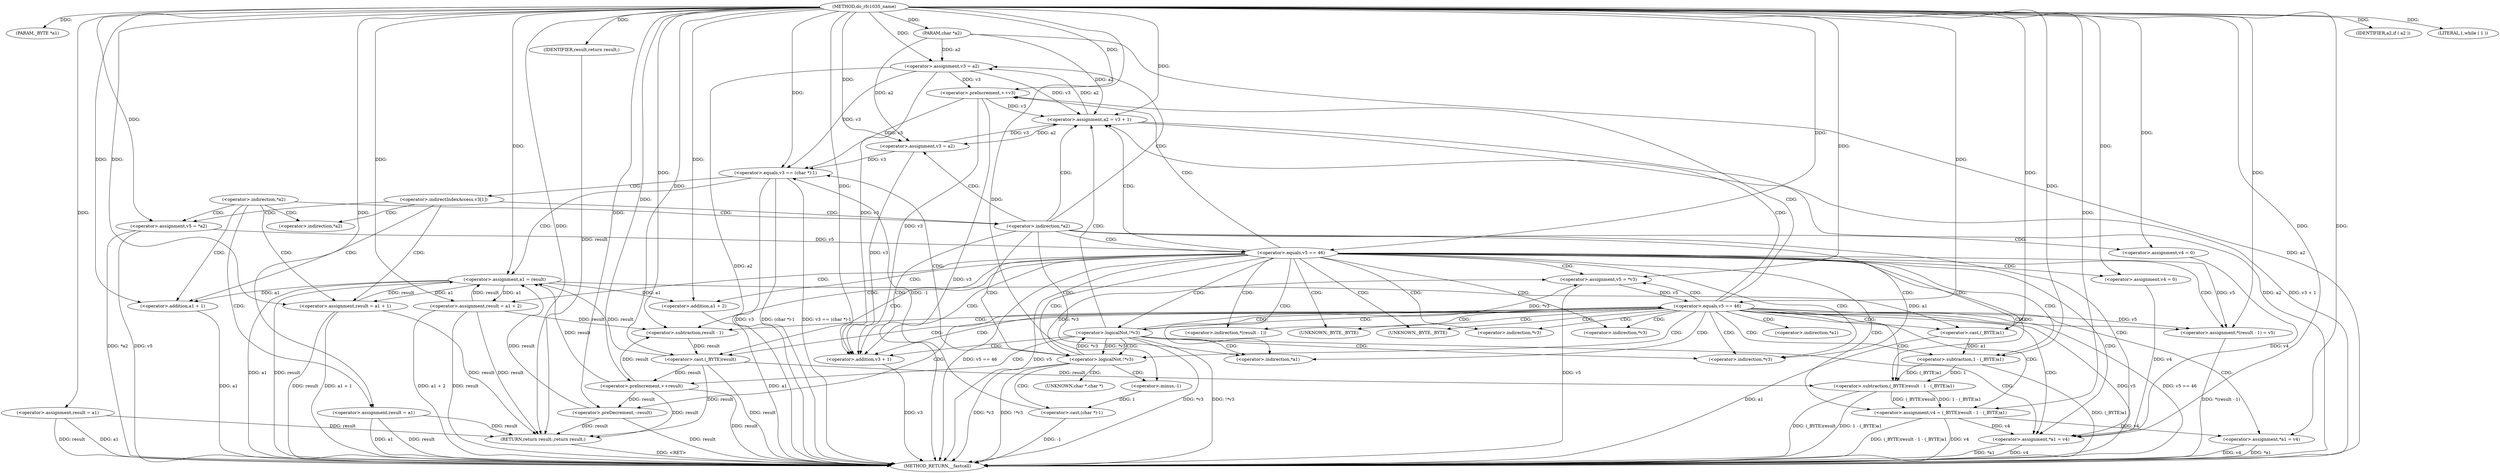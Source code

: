 digraph do_rfc1035_name {  
"1000105" [label = "(METHOD,do_rfc1035_name)" ]
"1000245" [label = "(METHOD_RETURN,__fastcall)" ]
"1000106" [label = "(PARAM,_BYTE *a1)" ]
"1000107" [label = "(PARAM,char *a2)" ]
"1000113" [label = "(<operator>.assignment,result = a1)" ]
"1000117" [label = "(IDENTIFIER,a2,if ( a2 ))" ]
"1000125" [label = "(<operator>.assignment,v5 = *a2)" ]
"1000129" [label = "(<operator>.assignment,result = a1 + 1)" ]
"1000131" [label = "(<operator>.addition,a1 + 1)" ]
"1000138" [label = "(<operator>.assignment,v3 = a2)" ]
"1000142" [label = "(<operator>.equals,v5 == 46)" ]
"1000146" [label = "(<operator>.assignment,v4 = 0)" ]
"1000151" [label = "(<operator>.assignment,result = a1 + 2)" ]
"1000153" [label = "(<operator>.addition,a1 + 2)" ]
"1000157" [label = "(LITERAL,1,while ( 1 ))" ]
"1000159" [label = "(<operator>.assignment,*(result - 1) = v5)" ]
"1000161" [label = "(<operator>.subtraction,result - 1)" ]
"1000165" [label = "(<operator>.preIncrement,++v3)" ]
"1000167" [label = "(<operator>.assignment,v4 = (_BYTE)result - 1 - (_BYTE)a1)" ]
"1000169" [label = "(<operator>.subtraction,(_BYTE)result - 1 - (_BYTE)a1)" ]
"1000170" [label = "(<operator>.cast,(_BYTE)result)" ]
"1000173" [label = "(<operator>.subtraction,1 - (_BYTE)a1)" ]
"1000175" [label = "(<operator>.cast,(_BYTE)a1)" ]
"1000178" [label = "(<operator>.assignment,v5 = *v3)" ]
"1000183" [label = "(<operator>.logicalNot,!*v3)" ]
"1000187" [label = "(<operator>.preIncrement,++result)" ]
"1000190" [label = "(<operator>.equals,v5 == 46)" ]
"1000194" [label = "(<operator>.preDecrement,--result)" ]
"1000196" [label = "(<operator>.assignment,*a1 = v4)" ]
"1000203" [label = "(<operator>.assignment,v3 = a2)" ]
"1000206" [label = "(<operator>.assignment,v4 = 0)" ]
"1000209" [label = "(<operator>.assignment,*a1 = v4)" ]
"1000214" [label = "(<operator>.assignment,a2 = v3 + 1)" ]
"1000216" [label = "(<operator>.addition,v3 + 1)" ]
"1000220" [label = "(<operator>.logicalNot,!*v3)" ]
"1000225" [label = "(<operator>.equals,v3 == (char *)-1)" ]
"1000227" [label = "(<operator>.cast,(char *)-1)" ]
"1000229" [label = "(<operator>.minus,-1)" ]
"1000232" [label = "(<operator>.assignment,a1 = result)" ]
"1000240" [label = "(<operator>.assignment,result = a1)" ]
"1000243" [label = "(RETURN,return result;,return result;)" ]
"1000244" [label = "(IDENTIFIER,result,return result;)" ]
"1000120" [label = "(<operator>.indirection,*a2)" ]
"1000127" [label = "(<operator>.indirection,*a2)" ]
"1000135" [label = "(<operator>.indirection,*a2)" ]
"1000160" [label = "(<operator>.indirection,*(result - 1))" ]
"1000171" [label = "(UNKNOWN,_BYTE,_BYTE)" ]
"1000176" [label = "(UNKNOWN,_BYTE,_BYTE)" ]
"1000180" [label = "(<operator>.indirection,*v3)" ]
"1000184" [label = "(<operator>.indirection,*v3)" ]
"1000197" [label = "(<operator>.indirection,*a1)" ]
"1000210" [label = "(<operator>.indirection,*a1)" ]
"1000221" [label = "(<operator>.indirection,*v3)" ]
"1000228" [label = "(UNKNOWN,char *,char *)" ]
"1000235" [label = "(<operator>.indirectIndexAccess,v3[1])" ]
  "1000243" -> "1000245"  [ label = "DDG: <RET>"] 
  "1000165" -> "1000245"  [ label = "DDG: v3"] 
  "1000232" -> "1000245"  [ label = "DDG: a1"] 
  "1000129" -> "1000245"  [ label = "DDG: a1 + 1"] 
  "1000138" -> "1000245"  [ label = "DDG: a2"] 
  "1000209" -> "1000245"  [ label = "DDG: v4"] 
  "1000142" -> "1000245"  [ label = "DDG: v5"] 
  "1000107" -> "1000245"  [ label = "DDG: a2"] 
  "1000190" -> "1000245"  [ label = "DDG: v5"] 
  "1000196" -> "1000245"  [ label = "DDG: v4"] 
  "1000125" -> "1000245"  [ label = "DDG: *a2"] 
  "1000142" -> "1000245"  [ label = "DDG: v5 == 46"] 
  "1000183" -> "1000245"  [ label = "DDG: *v3"] 
  "1000216" -> "1000245"  [ label = "DDG: v3"] 
  "1000227" -> "1000245"  [ label = "DDG: -1"] 
  "1000220" -> "1000245"  [ label = "DDG: *v3"] 
  "1000151" -> "1000245"  [ label = "DDG: result"] 
  "1000232" -> "1000245"  [ label = "DDG: result"] 
  "1000220" -> "1000245"  [ label = "DDG: !*v3"] 
  "1000129" -> "1000245"  [ label = "DDG: result"] 
  "1000225" -> "1000245"  [ label = "DDG: v3"] 
  "1000240" -> "1000245"  [ label = "DDG: result"] 
  "1000183" -> "1000245"  [ label = "DDG: !*v3"] 
  "1000225" -> "1000245"  [ label = "DDG: (char *)-1"] 
  "1000151" -> "1000245"  [ label = "DDG: a1 + 2"] 
  "1000190" -> "1000245"  [ label = "DDG: v5 == 46"] 
  "1000214" -> "1000245"  [ label = "DDG: a2"] 
  "1000113" -> "1000245"  [ label = "DDG: a1"] 
  "1000225" -> "1000245"  [ label = "DDG: v3 == (char *)-1"] 
  "1000169" -> "1000245"  [ label = "DDG: (_BYTE)result"] 
  "1000187" -> "1000245"  [ label = "DDG: result"] 
  "1000125" -> "1000245"  [ label = "DDG: v5"] 
  "1000113" -> "1000245"  [ label = "DDG: result"] 
  "1000175" -> "1000245"  [ label = "DDG: a1"] 
  "1000240" -> "1000245"  [ label = "DDG: a1"] 
  "1000178" -> "1000245"  [ label = "DDG: v5"] 
  "1000167" -> "1000245"  [ label = "DDG: (_BYTE)result - 1 - (_BYTE)a1"] 
  "1000214" -> "1000245"  [ label = "DDG: v3 + 1"] 
  "1000169" -> "1000245"  [ label = "DDG: 1 - (_BYTE)a1"] 
  "1000209" -> "1000245"  [ label = "DDG: *a1"] 
  "1000159" -> "1000245"  [ label = "DDG: *(result - 1)"] 
  "1000194" -> "1000245"  [ label = "DDG: result"] 
  "1000173" -> "1000245"  [ label = "DDG: (_BYTE)a1"] 
  "1000170" -> "1000245"  [ label = "DDG: result"] 
  "1000196" -> "1000245"  [ label = "DDG: *a1"] 
  "1000153" -> "1000245"  [ label = "DDG: a1"] 
  "1000167" -> "1000245"  [ label = "DDG: v4"] 
  "1000131" -> "1000245"  [ label = "DDG: a1"] 
  "1000105" -> "1000106"  [ label = "DDG: "] 
  "1000105" -> "1000107"  [ label = "DDG: "] 
  "1000105" -> "1000113"  [ label = "DDG: "] 
  "1000105" -> "1000117"  [ label = "DDG: "] 
  "1000105" -> "1000125"  [ label = "DDG: "] 
  "1000232" -> "1000129"  [ label = "DDG: a1"] 
  "1000105" -> "1000129"  [ label = "DDG: "] 
  "1000232" -> "1000131"  [ label = "DDG: a1"] 
  "1000105" -> "1000131"  [ label = "DDG: "] 
  "1000214" -> "1000138"  [ label = "DDG: a2"] 
  "1000107" -> "1000138"  [ label = "DDG: a2"] 
  "1000105" -> "1000138"  [ label = "DDG: "] 
  "1000125" -> "1000142"  [ label = "DDG: v5"] 
  "1000105" -> "1000142"  [ label = "DDG: "] 
  "1000105" -> "1000146"  [ label = "DDG: "] 
  "1000105" -> "1000151"  [ label = "DDG: "] 
  "1000232" -> "1000151"  [ label = "DDG: a1"] 
  "1000105" -> "1000153"  [ label = "DDG: "] 
  "1000232" -> "1000153"  [ label = "DDG: a1"] 
  "1000105" -> "1000157"  [ label = "DDG: "] 
  "1000142" -> "1000159"  [ label = "DDG: v5"] 
  "1000190" -> "1000159"  [ label = "DDG: v5"] 
  "1000105" -> "1000159"  [ label = "DDG: "] 
  "1000151" -> "1000161"  [ label = "DDG: result"] 
  "1000187" -> "1000161"  [ label = "DDG: result"] 
  "1000105" -> "1000161"  [ label = "DDG: "] 
  "1000138" -> "1000165"  [ label = "DDG: v3"] 
  "1000105" -> "1000165"  [ label = "DDG: "] 
  "1000169" -> "1000167"  [ label = "DDG: (_BYTE)result"] 
  "1000169" -> "1000167"  [ label = "DDG: 1 - (_BYTE)a1"] 
  "1000105" -> "1000167"  [ label = "DDG: "] 
  "1000170" -> "1000169"  [ label = "DDG: result"] 
  "1000161" -> "1000170"  [ label = "DDG: result"] 
  "1000105" -> "1000170"  [ label = "DDG: "] 
  "1000173" -> "1000169"  [ label = "DDG: 1"] 
  "1000173" -> "1000169"  [ label = "DDG: (_BYTE)a1"] 
  "1000105" -> "1000173"  [ label = "DDG: "] 
  "1000175" -> "1000173"  [ label = "DDG: a1"] 
  "1000105" -> "1000175"  [ label = "DDG: "] 
  "1000232" -> "1000175"  [ label = "DDG: a1"] 
  "1000183" -> "1000178"  [ label = "DDG: *v3"] 
  "1000220" -> "1000178"  [ label = "DDG: *v3"] 
  "1000105" -> "1000178"  [ label = "DDG: "] 
  "1000220" -> "1000183"  [ label = "DDG: *v3"] 
  "1000170" -> "1000187"  [ label = "DDG: result"] 
  "1000105" -> "1000187"  [ label = "DDG: "] 
  "1000178" -> "1000190"  [ label = "DDG: v5"] 
  "1000105" -> "1000190"  [ label = "DDG: "] 
  "1000187" -> "1000194"  [ label = "DDG: result"] 
  "1000105" -> "1000194"  [ label = "DDG: "] 
  "1000167" -> "1000196"  [ label = "DDG: v4"] 
  "1000105" -> "1000196"  [ label = "DDG: "] 
  "1000214" -> "1000203"  [ label = "DDG: a2"] 
  "1000107" -> "1000203"  [ label = "DDG: a2"] 
  "1000105" -> "1000203"  [ label = "DDG: "] 
  "1000105" -> "1000206"  [ label = "DDG: "] 
  "1000146" -> "1000209"  [ label = "DDG: v4"] 
  "1000206" -> "1000209"  [ label = "DDG: v4"] 
  "1000167" -> "1000209"  [ label = "DDG: v4"] 
  "1000105" -> "1000209"  [ label = "DDG: "] 
  "1000138" -> "1000214"  [ label = "DDG: v3"] 
  "1000165" -> "1000214"  [ label = "DDG: v3"] 
  "1000203" -> "1000214"  [ label = "DDG: v3"] 
  "1000105" -> "1000214"  [ label = "DDG: "] 
  "1000107" -> "1000214"  [ label = "DDG: a2"] 
  "1000138" -> "1000216"  [ label = "DDG: v3"] 
  "1000165" -> "1000216"  [ label = "DDG: v3"] 
  "1000203" -> "1000216"  [ label = "DDG: v3"] 
  "1000105" -> "1000216"  [ label = "DDG: "] 
  "1000183" -> "1000220"  [ label = "DDG: *v3"] 
  "1000105" -> "1000225"  [ label = "DDG: "] 
  "1000138" -> "1000225"  [ label = "DDG: v3"] 
  "1000165" -> "1000225"  [ label = "DDG: v3"] 
  "1000203" -> "1000225"  [ label = "DDG: v3"] 
  "1000227" -> "1000225"  [ label = "DDG: -1"] 
  "1000229" -> "1000227"  [ label = "DDG: 1"] 
  "1000105" -> "1000229"  [ label = "DDG: "] 
  "1000151" -> "1000232"  [ label = "DDG: result"] 
  "1000129" -> "1000232"  [ label = "DDG: result"] 
  "1000187" -> "1000232"  [ label = "DDG: result"] 
  "1000194" -> "1000232"  [ label = "DDG: result"] 
  "1000170" -> "1000232"  [ label = "DDG: result"] 
  "1000105" -> "1000232"  [ label = "DDG: "] 
  "1000105" -> "1000240"  [ label = "DDG: "] 
  "1000244" -> "1000243"  [ label = "DDG: result"] 
  "1000129" -> "1000243"  [ label = "DDG: result"] 
  "1000240" -> "1000243"  [ label = "DDG: result"] 
  "1000187" -> "1000243"  [ label = "DDG: result"] 
  "1000113" -> "1000243"  [ label = "DDG: result"] 
  "1000194" -> "1000243"  [ label = "DDG: result"] 
  "1000170" -> "1000243"  [ label = "DDG: result"] 
  "1000151" -> "1000243"  [ label = "DDG: result"] 
  "1000105" -> "1000243"  [ label = "DDG: "] 
  "1000105" -> "1000244"  [ label = "DDG: "] 
  "1000120" -> "1000240"  [ label = "CDG: "] 
  "1000120" -> "1000127"  [ label = "CDG: "] 
  "1000120" -> "1000125"  [ label = "CDG: "] 
  "1000120" -> "1000135"  [ label = "CDG: "] 
  "1000120" -> "1000131"  [ label = "CDG: "] 
  "1000120" -> "1000129"  [ label = "CDG: "] 
  "1000135" -> "1000206"  [ label = "CDG: "] 
  "1000135" -> "1000203"  [ label = "CDG: "] 
  "1000135" -> "1000221"  [ label = "CDG: "] 
  "1000135" -> "1000220"  [ label = "CDG: "] 
  "1000135" -> "1000216"  [ label = "CDG: "] 
  "1000135" -> "1000214"  [ label = "CDG: "] 
  "1000135" -> "1000210"  [ label = "CDG: "] 
  "1000135" -> "1000209"  [ label = "CDG: "] 
  "1000135" -> "1000142"  [ label = "CDG: "] 
  "1000135" -> "1000138"  [ label = "CDG: "] 
  "1000142" -> "1000221"  [ label = "CDG: "] 
  "1000142" -> "1000220"  [ label = "CDG: "] 
  "1000142" -> "1000216"  [ label = "CDG: "] 
  "1000142" -> "1000214"  [ label = "CDG: "] 
  "1000142" -> "1000210"  [ label = "CDG: "] 
  "1000142" -> "1000209"  [ label = "CDG: "] 
  "1000142" -> "1000153"  [ label = "CDG: "] 
  "1000142" -> "1000151"  [ label = "CDG: "] 
  "1000142" -> "1000146"  [ label = "CDG: "] 
  "1000142" -> "1000176"  [ label = "CDG: "] 
  "1000142" -> "1000175"  [ label = "CDG: "] 
  "1000142" -> "1000173"  [ label = "CDG: "] 
  "1000142" -> "1000171"  [ label = "CDG: "] 
  "1000142" -> "1000170"  [ label = "CDG: "] 
  "1000142" -> "1000169"  [ label = "CDG: "] 
  "1000142" -> "1000167"  [ label = "CDG: "] 
  "1000142" -> "1000165"  [ label = "CDG: "] 
  "1000142" -> "1000161"  [ label = "CDG: "] 
  "1000142" -> "1000184"  [ label = "CDG: "] 
  "1000142" -> "1000183"  [ label = "CDG: "] 
  "1000142" -> "1000180"  [ label = "CDG: "] 
  "1000142" -> "1000178"  [ label = "CDG: "] 
  "1000142" -> "1000160"  [ label = "CDG: "] 
  "1000142" -> "1000159"  [ label = "CDG: "] 
  "1000183" -> "1000190"  [ label = "CDG: "] 
  "1000183" -> "1000187"  [ label = "CDG: "] 
  "1000183" -> "1000221"  [ label = "CDG: "] 
  "1000183" -> "1000220"  [ label = "CDG: "] 
  "1000183" -> "1000216"  [ label = "CDG: "] 
  "1000183" -> "1000214"  [ label = "CDG: "] 
  "1000183" -> "1000210"  [ label = "CDG: "] 
  "1000183" -> "1000209"  [ label = "CDG: "] 
  "1000190" -> "1000197"  [ label = "CDG: "] 
  "1000190" -> "1000196"  [ label = "CDG: "] 
  "1000190" -> "1000194"  [ label = "CDG: "] 
  "1000190" -> "1000221"  [ label = "CDG: "] 
  "1000190" -> "1000220"  [ label = "CDG: "] 
  "1000190" -> "1000216"  [ label = "CDG: "] 
  "1000190" -> "1000214"  [ label = "CDG: "] 
  "1000190" -> "1000176"  [ label = "CDG: "] 
  "1000190" -> "1000175"  [ label = "CDG: "] 
  "1000190" -> "1000173"  [ label = "CDG: "] 
  "1000190" -> "1000171"  [ label = "CDG: "] 
  "1000190" -> "1000170"  [ label = "CDG: "] 
  "1000190" -> "1000169"  [ label = "CDG: "] 
  "1000190" -> "1000167"  [ label = "CDG: "] 
  "1000190" -> "1000165"  [ label = "CDG: "] 
  "1000190" -> "1000161"  [ label = "CDG: "] 
  "1000190" -> "1000184"  [ label = "CDG: "] 
  "1000190" -> "1000183"  [ label = "CDG: "] 
  "1000190" -> "1000180"  [ label = "CDG: "] 
  "1000190" -> "1000178"  [ label = "CDG: "] 
  "1000190" -> "1000210"  [ label = "CDG: "] 
  "1000190" -> "1000209"  [ label = "CDG: "] 
  "1000190" -> "1000160"  [ label = "CDG: "] 
  "1000190" -> "1000159"  [ label = "CDG: "] 
  "1000220" -> "1000229"  [ label = "CDG: "] 
  "1000220" -> "1000228"  [ label = "CDG: "] 
  "1000220" -> "1000227"  [ label = "CDG: "] 
  "1000220" -> "1000225"  [ label = "CDG: "] 
  "1000225" -> "1000235"  [ label = "CDG: "] 
  "1000225" -> "1000232"  [ label = "CDG: "] 
  "1000235" -> "1000127"  [ label = "CDG: "] 
  "1000235" -> "1000125"  [ label = "CDG: "] 
  "1000235" -> "1000135"  [ label = "CDG: "] 
  "1000235" -> "1000131"  [ label = "CDG: "] 
  "1000235" -> "1000129"  [ label = "CDG: "] 
}
